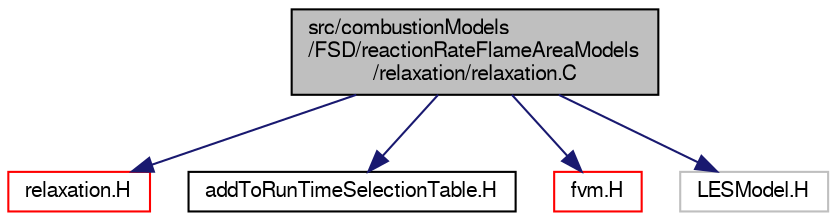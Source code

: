 digraph "src/combustionModels/FSD/reactionRateFlameAreaModels/relaxation/relaxation.C"
{
  bgcolor="transparent";
  edge [fontname="FreeSans",fontsize="10",labelfontname="FreeSans",labelfontsize="10"];
  node [fontname="FreeSans",fontsize="10",shape=record];
  Node0 [label="src/combustionModels\l/FSD/reactionRateFlameAreaModels\l/relaxation/relaxation.C",height=0.2,width=0.4,color="black", fillcolor="grey75", style="filled", fontcolor="black"];
  Node0 -> Node1 [color="midnightblue",fontsize="10",style="solid",fontname="FreeSans"];
  Node1 [label="relaxation.H",height=0.2,width=0.4,color="red",URL="$a00050.html"];
  Node0 -> Node306 [color="midnightblue",fontsize="10",style="solid",fontname="FreeSans"];
  Node306 [label="addToRunTimeSelectionTable.H",height=0.2,width=0.4,color="black",URL="$a09263.html",tooltip="Macros for easy insertion into run-time selection tables. "];
  Node0 -> Node307 [color="midnightblue",fontsize="10",style="solid",fontname="FreeSans"];
  Node307 [label="fvm.H",height=0.2,width=0.4,color="red",URL="$a03053.html"];
  Node0 -> Node331 [color="midnightblue",fontsize="10",style="solid",fontname="FreeSans"];
  Node331 [label="LESModel.H",height=0.2,width=0.4,color="grey75"];
}
